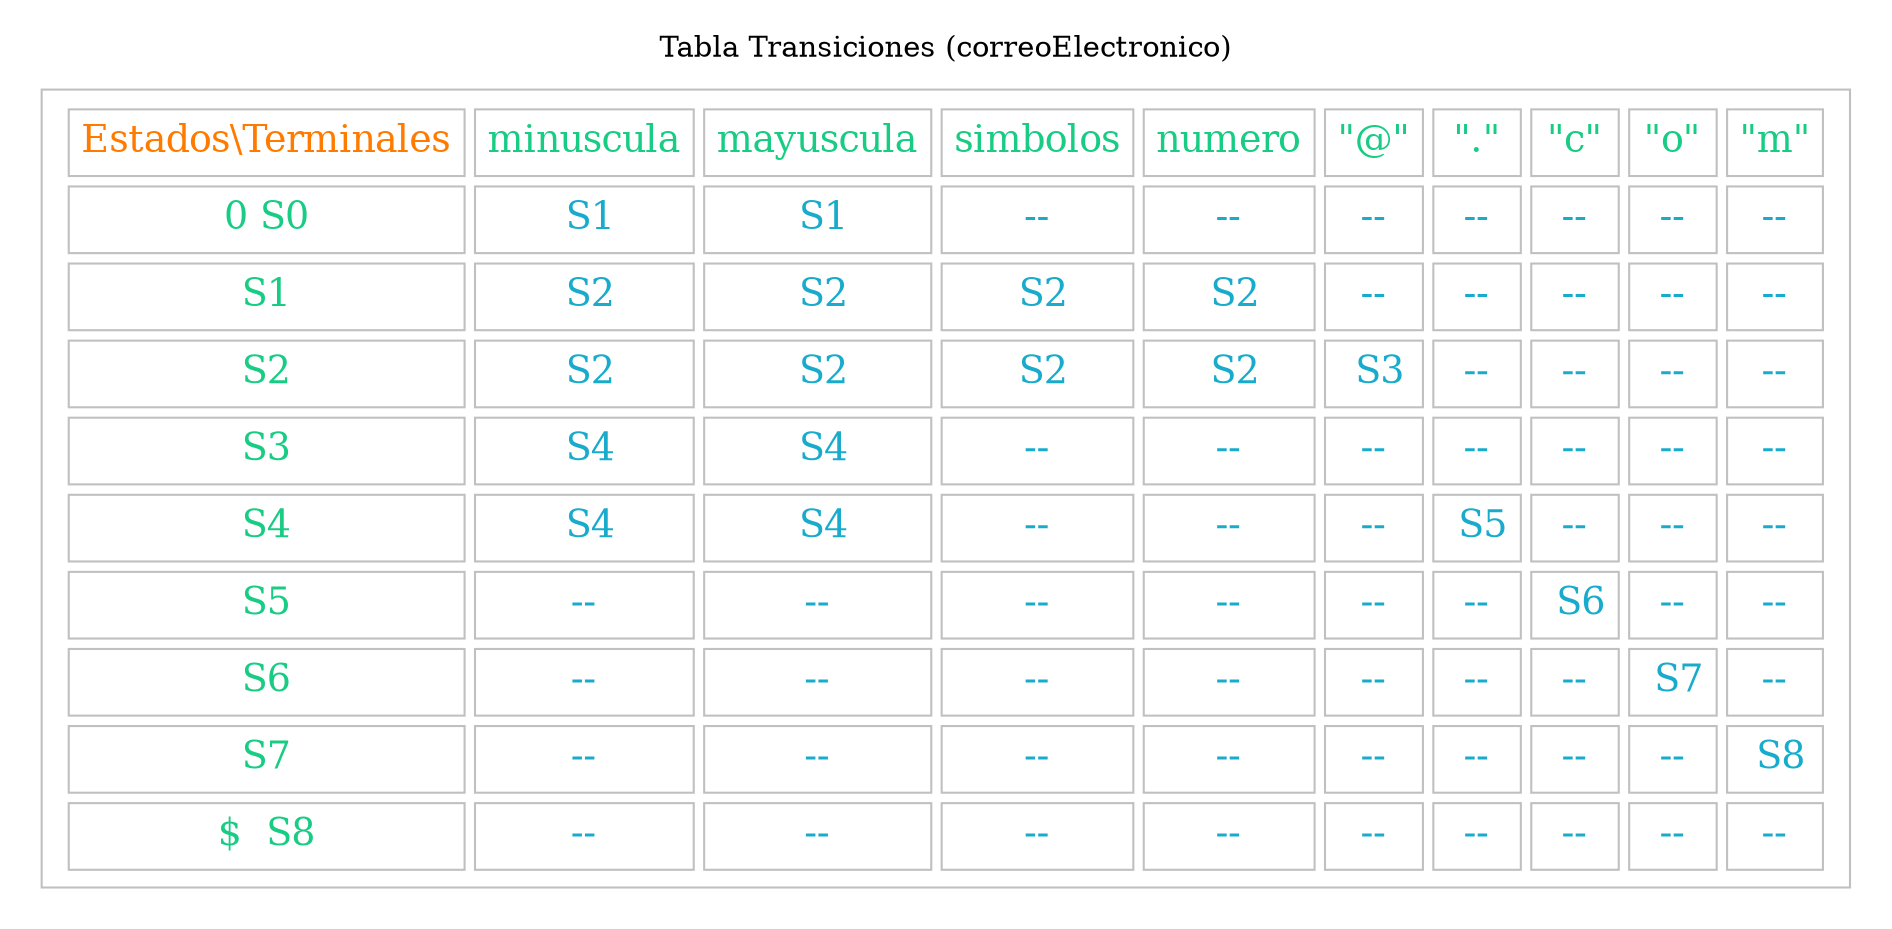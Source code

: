 digraph G {
color=white;
edge[fontname="Helvetica,Arial,sans-serif"];
node[shape=box];
subgraph cluster1 {

node[color=gray];
label = "Tabla Transiciones (correoElectronico)"
node[color=gray];
a0[fontcolor=red fontsize="18"];
a0 [label=<
<TABLE border="0" cellspacing="5" cellpadding="5">
<TR>
<TD border="1"><font color="#ff7b00">Estados\Terminales</font></TD>
<TD border="1" ><font color="#18cc84">minuscula</font></TD>
<TD border="1" ><font color="#18cc84">mayuscula</font></TD>
<TD border="1" ><font color="#18cc84">simbolos</font></TD>
<TD border="1" ><font color="#18cc84">numero</font></TD>
<TD border="1" ><font color="#18cc84">"@"</font></TD>
<TD border="1" ><font color="#18cc84">"."</font></TD>
<TD border="1" ><font color="#18cc84">"c"</font></TD>
<TD border="1" ><font color="#18cc84">"o"</font></TD>
<TD border="1" ><font color="#18cc84">"m"</font></TD>
</TR>
<TR>
<TD border="1" ><font color="#18cc84">0 S0</font></TD>
<TD border="1" ><font color="#18abcc"> S1</font></TD>
<TD border="1" ><font color="#18abcc"> S1</font></TD>
<TD border="1" ><font color="#18abcc"> -- </font></TD>
<TD border="1" ><font color="#18abcc"> -- </font></TD>
<TD border="1" ><font color="#18abcc"> -- </font></TD>
<TD border="1" ><font color="#18abcc"> -- </font></TD>
<TD border="1" ><font color="#18abcc"> -- </font></TD>
<TD border="1" ><font color="#18abcc"> -- </font></TD>
<TD border="1" ><font color="#18abcc"> -- </font></TD>
</TR>
  <TR>
<TD border="1" ><font color="#18cc84">S1</font></TD>
<TD border="1" ><font color="#18abcc"> S2</font></TD>
<TD border="1" ><font color="#18abcc"> S2</font></TD>
<TD border="1" ><font color="#18abcc"> S2</font></TD>
<TD border="1" ><font color="#18abcc"> S2</font></TD>
<TD border="1" ><font color="#18abcc"> -- </font></TD>
<TD border="1" ><font color="#18abcc"> -- </font></TD>
<TD border="1" ><font color="#18abcc"> -- </font></TD>
<TD border="1" ><font color="#18abcc"> -- </font></TD>
<TD border="1" ><font color="#18abcc"> -- </font></TD>
</TR>
  <TR>
<TD border="1" ><font color="#18cc84">S2</font></TD>
<TD border="1" ><font color="#18abcc"> S2</font></TD>
<TD border="1" ><font color="#18abcc"> S2</font></TD>
<TD border="1" ><font color="#18abcc"> S2</font></TD>
<TD border="1" ><font color="#18abcc"> S2</font></TD>
<TD border="1" ><font color="#18abcc"> S3</font></TD>
<TD border="1" ><font color="#18abcc"> -- </font></TD>
<TD border="1" ><font color="#18abcc"> -- </font></TD>
<TD border="1" ><font color="#18abcc"> -- </font></TD>
<TD border="1" ><font color="#18abcc"> -- </font></TD>
</TR>
  <TR>
<TD border="1" ><font color="#18cc84">S3</font></TD>
<TD border="1" ><font color="#18abcc"> S4</font></TD>
<TD border="1" ><font color="#18abcc"> S4</font></TD>
<TD border="1" ><font color="#18abcc"> -- </font></TD>
<TD border="1" ><font color="#18abcc"> -- </font></TD>
<TD border="1" ><font color="#18abcc"> -- </font></TD>
<TD border="1" ><font color="#18abcc"> -- </font></TD>
<TD border="1" ><font color="#18abcc"> -- </font></TD>
<TD border="1" ><font color="#18abcc"> -- </font></TD>
<TD border="1" ><font color="#18abcc"> -- </font></TD>
</TR>
  <TR>
<TD border="1" ><font color="#18cc84">S4</font></TD>
<TD border="1" ><font color="#18abcc"> S4</font></TD>
<TD border="1" ><font color="#18abcc"> S4</font></TD>
<TD border="1" ><font color="#18abcc"> -- </font></TD>
<TD border="1" ><font color="#18abcc"> -- </font></TD>
<TD border="1" ><font color="#18abcc"> -- </font></TD>
<TD border="1" ><font color="#18abcc"> S5</font></TD>
<TD border="1" ><font color="#18abcc"> -- </font></TD>
<TD border="1" ><font color="#18abcc"> -- </font></TD>
<TD border="1" ><font color="#18abcc"> -- </font></TD>
</TR>
  <TR>
<TD border="1" ><font color="#18cc84">S5</font></TD>
<TD border="1" ><font color="#18abcc"> -- </font></TD>
<TD border="1" ><font color="#18abcc"> -- </font></TD>
<TD border="1" ><font color="#18abcc"> -- </font></TD>
<TD border="1" ><font color="#18abcc"> -- </font></TD>
<TD border="1" ><font color="#18abcc"> -- </font></TD>
<TD border="1" ><font color="#18abcc"> -- </font></TD>
<TD border="1" ><font color="#18abcc"> S6</font></TD>
<TD border="1" ><font color="#18abcc"> -- </font></TD>
<TD border="1" ><font color="#18abcc"> -- </font></TD>
</TR>
  <TR>
<TD border="1" ><font color="#18cc84">S6</font></TD>
<TD border="1" ><font color="#18abcc"> -- </font></TD>
<TD border="1" ><font color="#18abcc"> -- </font></TD>
<TD border="1" ><font color="#18abcc"> -- </font></TD>
<TD border="1" ><font color="#18abcc"> -- </font></TD>
<TD border="1" ><font color="#18abcc"> -- </font></TD>
<TD border="1" ><font color="#18abcc"> -- </font></TD>
<TD border="1" ><font color="#18abcc"> -- </font></TD>
<TD border="1" ><font color="#18abcc"> S7</font></TD>
<TD border="1" ><font color="#18abcc"> -- </font></TD>
</TR>
  <TR>
<TD border="1" ><font color="#18cc84">S7</font></TD>
<TD border="1" ><font color="#18abcc"> -- </font></TD>
<TD border="1" ><font color="#18abcc"> -- </font></TD>
<TD border="1" ><font color="#18abcc"> -- </font></TD>
<TD border="1" ><font color="#18abcc"> -- </font></TD>
<TD border="1" ><font color="#18abcc"> -- </font></TD>
<TD border="1" ><font color="#18abcc"> -- </font></TD>
<TD border="1" ><font color="#18abcc"> -- </font></TD>
<TD border="1" ><font color="#18abcc"> -- </font></TD>
<TD border="1" ><font color="#18abcc"> S8</font></TD>
</TR>
  <TR>
<TD border="1" ><font color="#18cc84">$  S8</font></TD>
<TD border="1" ><font color="#18abcc"> -- </font></TD>
<TD border="1" ><font color="#18abcc"> -- </font></TD>
<TD border="1" ><font color="#18abcc"> -- </font></TD>
<TD border="1" ><font color="#18abcc"> -- </font></TD>
<TD border="1" ><font color="#18abcc"> -- </font></TD>
<TD border="1" ><font color="#18abcc"> -- </font></TD>
<TD border="1" ><font color="#18abcc"> -- </font></TD>
<TD border="1" ><font color="#18abcc"> -- </font></TD>
<TD border="1" ><font color="#18abcc"> -- </font></TD>
</TR>

</TABLE>>];
}
}